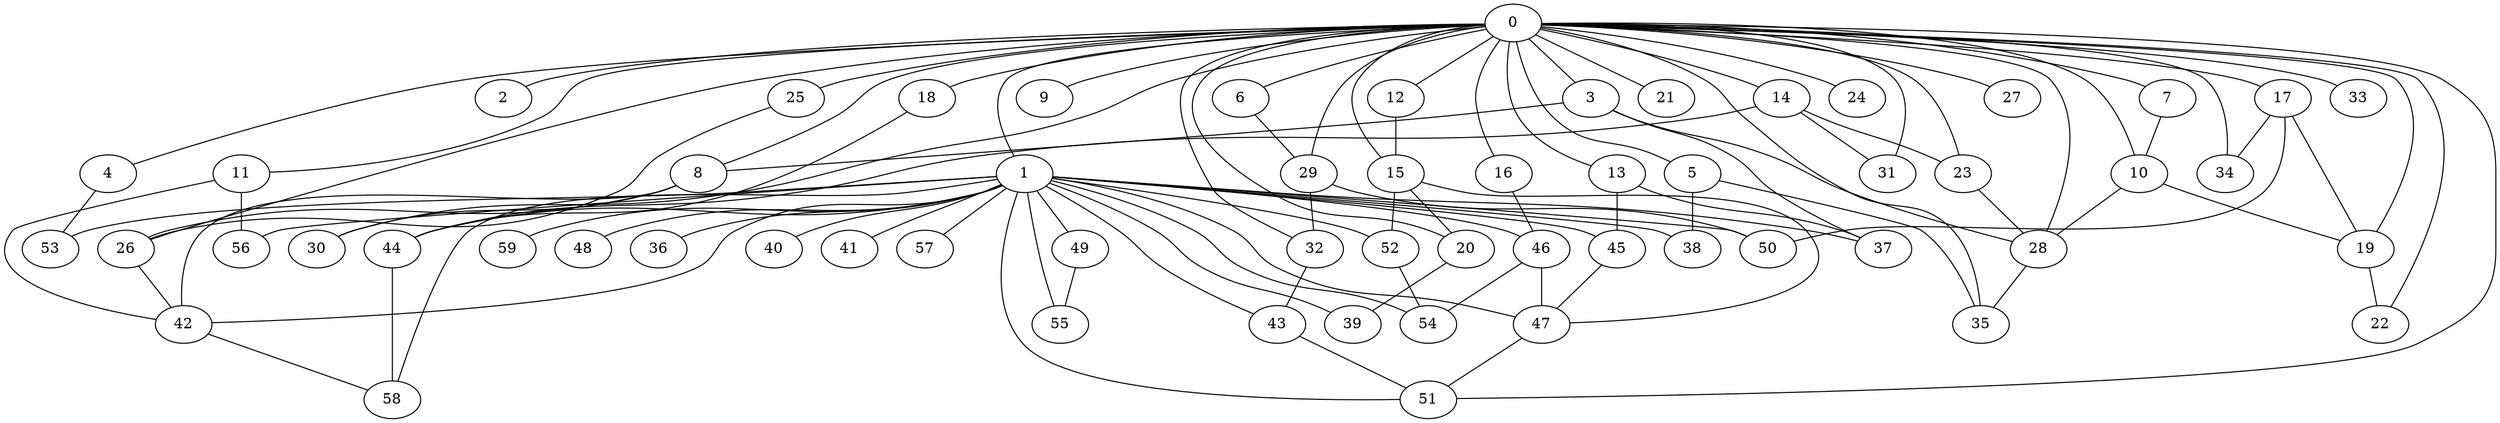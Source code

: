
graph graphname {
    0 -- 1
0 -- 2
0 -- 3
0 -- 4
0 -- 5
0 -- 6
0 -- 7
0 -- 8
0 -- 9
0 -- 10
0 -- 11
0 -- 12
0 -- 13
0 -- 14
0 -- 15
0 -- 16
0 -- 17
0 -- 18
0 -- 19
0 -- 20
0 -- 21
0 -- 22
0 -- 23
0 -- 24
0 -- 25
0 -- 26
0 -- 27
0 -- 28
0 -- 29
0 -- 30
0 -- 31
0 -- 32
0 -- 33
0 -- 34
0 -- 35
0 -- 51
1 -- 36
1 -- 37
1 -- 38
1 -- 39
1 -- 40
1 -- 41
1 -- 42
1 -- 43
1 -- 44
1 -- 45
1 -- 46
1 -- 47
1 -- 48
1 -- 49
1 -- 50
1 -- 51
1 -- 52
1 -- 53
1 -- 54
1 -- 55
1 -- 56
1 -- 57
1 -- 58
1 -- 59
3 -- 28
3 -- 37
3 -- 8
4 -- 53
5 -- 38
5 -- 35
6 -- 29
7 -- 10
8 -- 26
8 -- 42
8 -- 30
10 -- 19
10 -- 28
11 -- 56
11 -- 42
12 -- 15
13 -- 37
13 -- 45
14 -- 31
14 -- 23
14 -- 44
15 -- 20
15 -- 47
15 -- 52
16 -- 46
17 -- 34
17 -- 50
17 -- 19
18 -- 44
19 -- 22
20 -- 39
23 -- 28
25 -- 26
26 -- 42
28 -- 35
29 -- 50
29 -- 32
32 -- 43
42 -- 58
43 -- 51
44 -- 58
45 -- 47
46 -- 47
46 -- 54
47 -- 51
49 -- 55
52 -- 54

}
